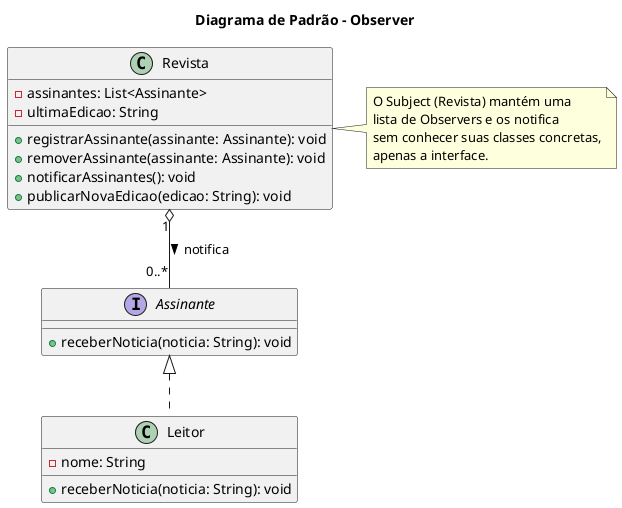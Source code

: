 @startuml
title Diagrama de Padrão - Observer

interface Assinante {
  + receberNoticia(noticia: String): void
}

class Leitor implements Assinante {
  - nome: String
  + receberNoticia(noticia: String): void
}

class Revista {
  - assinantes: List<Assinante>
  - ultimaEdicao: String
  + registrarAssinante(assinante: Assinante): void
  + removerAssinante(assinante: Assinante): void
  + notificarAssinantes(): void
  + publicarNovaEdicao(edicao: String): void
}

Revista "1" o-- "0..*" Assinante : notifica >

note right of Revista
  O Subject (Revista) mantém uma
  lista de Observers e os notifica
  sem conhecer suas classes concretas,
  apenas a interface.
end note

@enduml
